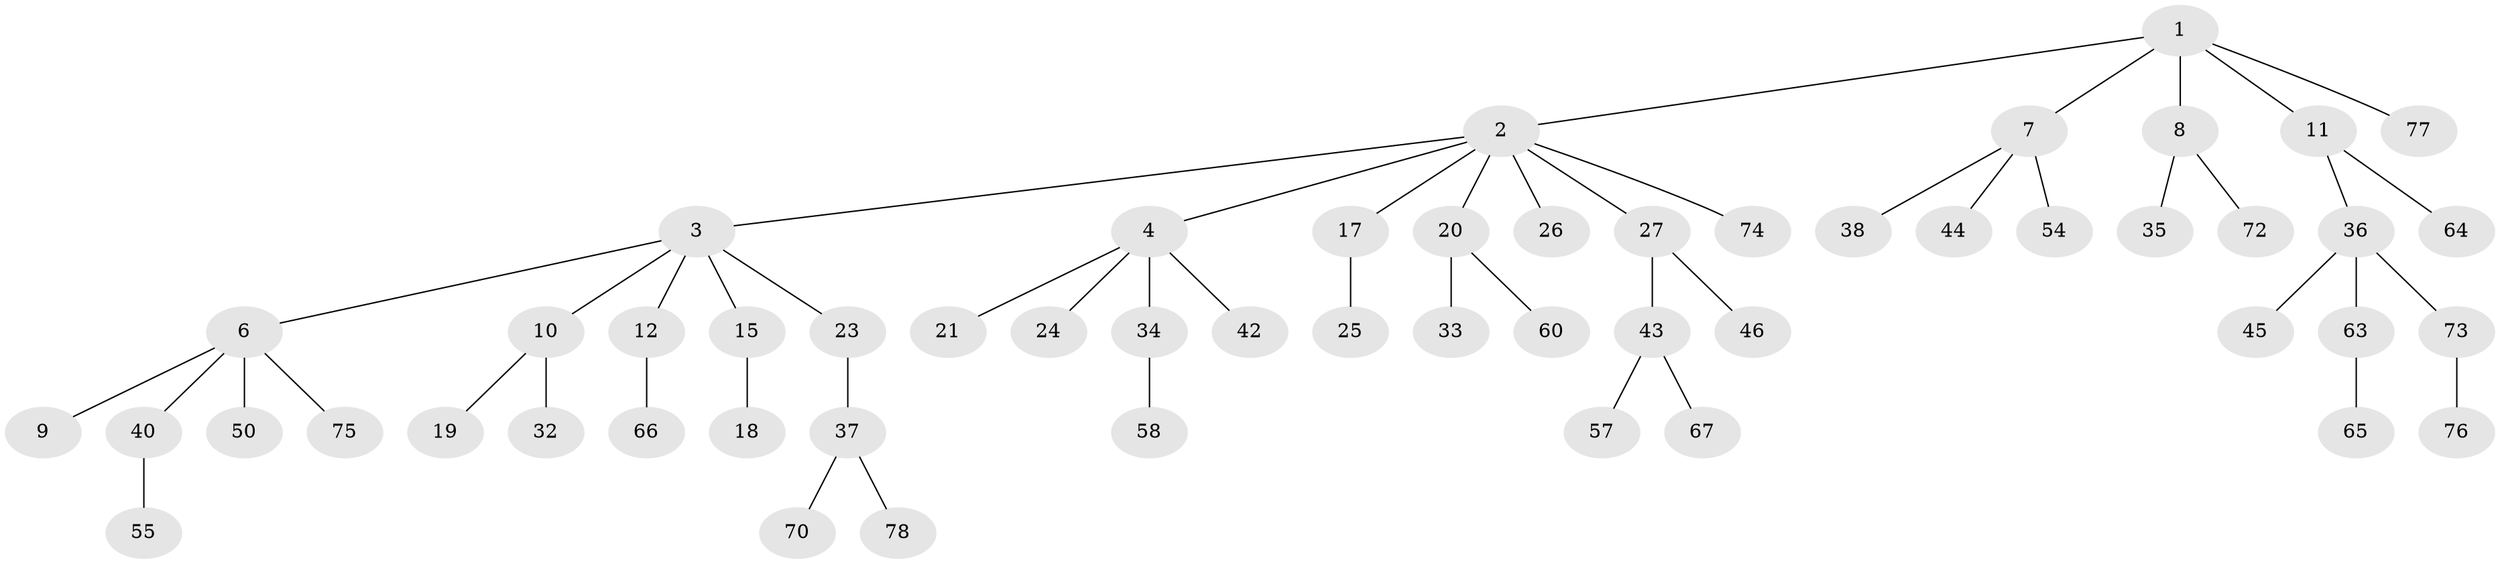 // original degree distribution, {4: 0.05128205128205128, 7: 0.02564102564102564, 3: 0.16666666666666666, 2: 0.28205128205128205, 1: 0.46153846153846156, 5: 0.01282051282051282}
// Generated by graph-tools (version 1.1) at 2025/11/02/27/25 16:11:26]
// undirected, 54 vertices, 53 edges
graph export_dot {
graph [start="1"]
  node [color=gray90,style=filled];
  1 [super="+5"];
  2 [super="+13"];
  3 [super="+41"];
  4 [super="+14"];
  6 [super="+39"];
  7 [super="+53"];
  8 [super="+28"];
  9 [super="+16"];
  10;
  11 [super="+49"];
  12 [super="+22"];
  15;
  17 [super="+30"];
  18 [super="+61"];
  19 [super="+48"];
  20 [super="+31"];
  21;
  23;
  24 [super="+29"];
  25;
  26;
  27;
  32;
  33;
  34;
  35;
  36 [super="+62"];
  37 [super="+59"];
  38 [super="+71"];
  40;
  42 [super="+52"];
  43 [super="+47"];
  44;
  45;
  46;
  50 [super="+51"];
  54;
  55 [super="+56"];
  57;
  58 [super="+68"];
  60;
  63;
  64;
  65 [super="+69"];
  66;
  67;
  70;
  72;
  73;
  74;
  75;
  76;
  77;
  78;
  1 -- 2;
  1 -- 7;
  1 -- 8;
  1 -- 11;
  1 -- 77;
  2 -- 3;
  2 -- 4;
  2 -- 17;
  2 -- 20;
  2 -- 74;
  2 -- 27;
  2 -- 26;
  3 -- 6;
  3 -- 10;
  3 -- 12;
  3 -- 15;
  3 -- 23;
  4 -- 24;
  4 -- 34;
  4 -- 42;
  4 -- 21;
  6 -- 9;
  6 -- 50;
  6 -- 40;
  6 -- 75;
  7 -- 38;
  7 -- 44;
  7 -- 54;
  8 -- 72;
  8 -- 35;
  10 -- 19;
  10 -- 32;
  11 -- 36;
  11 -- 64;
  12 -- 66;
  15 -- 18;
  17 -- 25;
  20 -- 33;
  20 -- 60;
  23 -- 37;
  27 -- 43;
  27 -- 46;
  34 -- 58;
  36 -- 45;
  36 -- 63;
  36 -- 73;
  37 -- 78;
  37 -- 70;
  40 -- 55;
  43 -- 57;
  43 -- 67;
  63 -- 65;
  73 -- 76;
}
